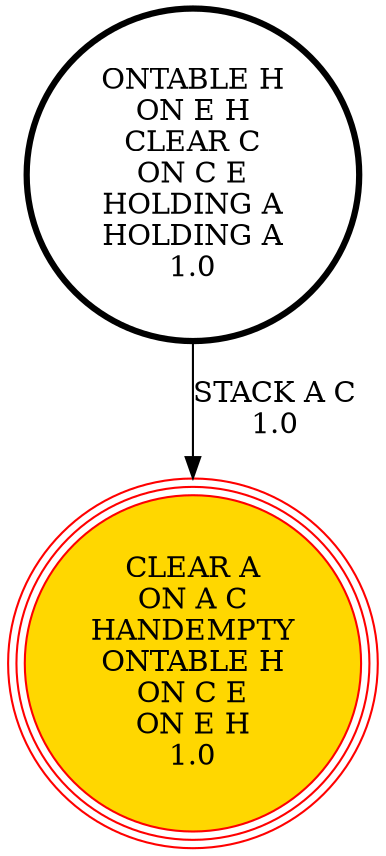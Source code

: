 digraph {
"ONTABLE H\nON E H\nCLEAR C\nON C E\nHOLDING A\nHOLDING A\n1.0\n" -> "CLEAR A\nON A C\nHANDEMPTY\nONTABLE H\nON C E\nON E H\n1.0\n"[label="STACK A C\n1.0\n"];
"CLEAR A\nON A C\nHANDEMPTY\nONTABLE H\nON C E\nON E H\n1.0\n" [shape=circle, style=filled color=red, fillcolor=gold, peripheries=3];
"CLEAR A\nON A C\nHANDEMPTY\nONTABLE H\nON C E\nON E H\n1.0\n" [shape=circle, style=filled color=red, fillcolor=gold, peripheries=3];
"ONTABLE H\nON E H\nCLEAR C\nON C E\nHOLDING A\nHOLDING A\n1.0\n" [shape=circle, penwidth=3];
}
